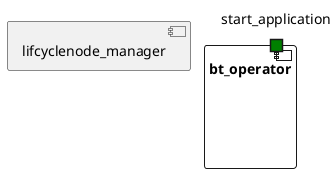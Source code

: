 @startuml

/'SUBSYSTEMS'/

  component lifcyclenode_manager {

/' PORTS DEFINED AS AVAILABLE IN THE ROSSYSTEM FILE '/

/' PORTS FROM THE ORIGINAL NODE '/
  }

  component bt_operator {

/' PORTS DEFINED AS AVAILABLE IN THE ROSSYSTEM FILE '/
    portin bt_operator.start_application as "start_application" #green

/' PORTS FROM THE ORIGINAL NODE '/
  }


@enduml
